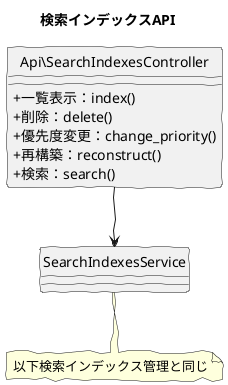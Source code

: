 @startuml
skinparam handwritten true
skinparam backgroundColor white
hide circle
skinparam classAttributeIconSize 0

title 検索インデックスAPI

class Api\SearchIndexesController { 
	+ 一覧表示：index()
	+ 削除：delete()
	+ 優先度変更：change_priority()
	+ 再構築：reconstruct()
	+ 検索：search()
}

class SearchIndexesService {
}


Api\SearchIndexesController -down-> SearchIndexesService

note "以下検索インデックス管理と同じ" as note
SearchIndexesService .. note

@enduml
